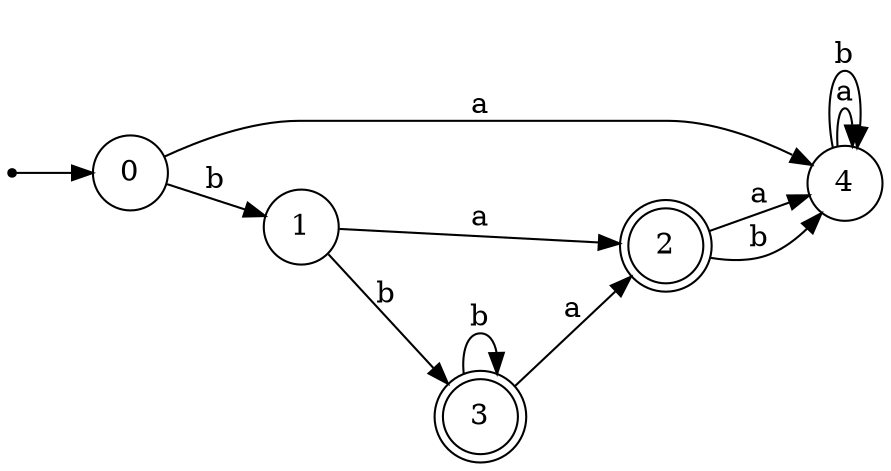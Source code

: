 digraph finite_state_machine {
	rankdir=LR;
  	size="10,10"

	node [shape = doublecircle]; 2 3 ;
	node [shape = point ]; q;
	node [shape = circle]; 

	q -> 0;
	0 -> 4 [label = "a"];
	0 -> 1 [label = "b"];
	1 -> 2 [label = "a"];
	1 -> 3 [label = "b"];
	2 -> 4 [label = "a"];
	2 -> 4 [label = "b"];
	3 -> 2 [label = "a"];
	3 -> 3 [label = "b"];
	4 -> 4 [label = "a"];
	4 -> 4 [label = "b"];


}

